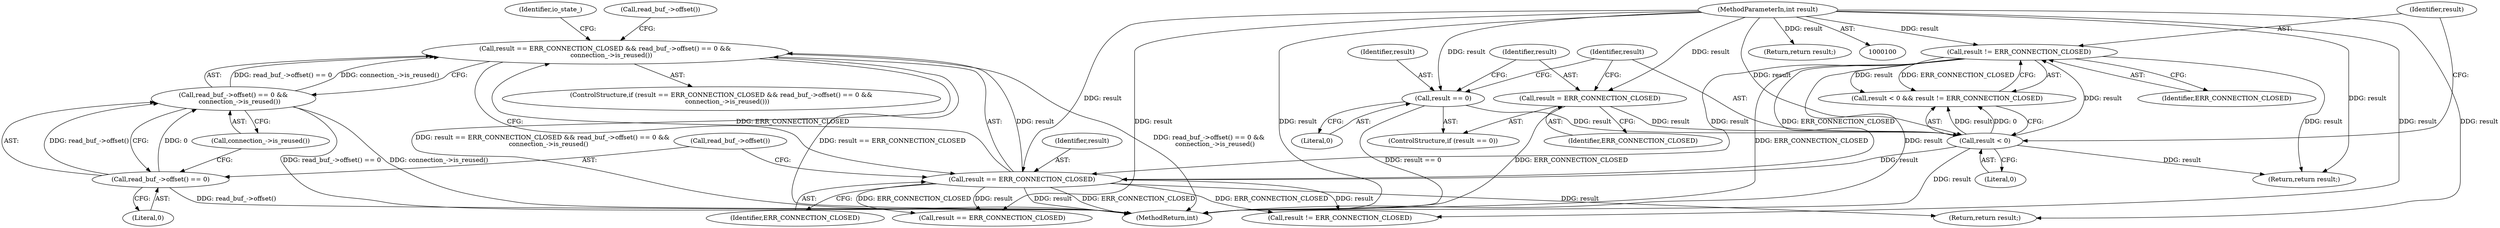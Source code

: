 digraph "0_Chrome_9c18dbcb79e5f700c453d1ac01fb6d8768e4844a@API" {
"1000125" [label="(Call,result == ERR_CONNECTION_CLOSED && read_buf_->offset() == 0 &&\n      connection_->is_reused())"];
"1000126" [label="(Call,result == ERR_CONNECTION_CLOSED)"];
"1000115" [label="(Call,result != ERR_CONNECTION_CLOSED)"];
"1000112" [label="(Call,result < 0)"];
"1000107" [label="(Call,result = ERR_CONNECTION_CLOSED)"];
"1000101" [label="(MethodParameterIn,int result)"];
"1000104" [label="(Call,result == 0)"];
"1000129" [label="(Call,read_buf_->offset() == 0 &&\n      connection_->is_reused())"];
"1000130" [label="(Call,read_buf_->offset() == 0)"];
"1000154" [label="(Call,result == ERR_CONNECTION_CLOSED)"];
"1000101" [label="(MethodParameterIn,int result)"];
"1000117" [label="(Identifier,ERR_CONNECTION_CLOSED)"];
"1000138" [label="(Return,return result;)"];
"1000105" [label="(Identifier,result)"];
"1000103" [label="(ControlStructure,if (result == 0))"];
"1000108" [label="(Identifier,result)"];
"1000115" [label="(Call,result != ERR_CONNECTION_CLOSED)"];
"1000136" [label="(Identifier,io_state_)"];
"1000129" [label="(Call,read_buf_->offset() == 0 &&\n      connection_->is_reused())"];
"1000113" [label="(Identifier,result)"];
"1000111" [label="(Call,result < 0 && result != ERR_CONNECTION_CLOSED)"];
"1000106" [label="(Literal,0)"];
"1000112" [label="(Call,result < 0)"];
"1000131" [label="(Call,read_buf_->offset())"];
"1000198" [label="(MethodReturn,int)"];
"1000133" [label="(Call,connection_->is_reused())"];
"1000107" [label="(Call,result = ERR_CONNECTION_CLOSED)"];
"1000145" [label="(Call,result != ERR_CONNECTION_CLOSED)"];
"1000122" [label="(Return,return result;)"];
"1000104" [label="(Call,result == 0)"];
"1000128" [label="(Identifier,ERR_CONNECTION_CLOSED)"];
"1000126" [label="(Call,result == ERR_CONNECTION_CLOSED)"];
"1000196" [label="(Return,return result;)"];
"1000125" [label="(Call,result == ERR_CONNECTION_CLOSED && read_buf_->offset() == 0 &&\n      connection_->is_reused())"];
"1000132" [label="(Literal,0)"];
"1000116" [label="(Identifier,result)"];
"1000127" [label="(Identifier,result)"];
"1000114" [label="(Literal,0)"];
"1000130" [label="(Call,read_buf_->offset() == 0)"];
"1000143" [label="(Call,read_buf_->offset())"];
"1000109" [label="(Identifier,ERR_CONNECTION_CLOSED)"];
"1000124" [label="(ControlStructure,if (result == ERR_CONNECTION_CLOSED && read_buf_->offset() == 0 &&\n      connection_->is_reused()))"];
"1000125" -> "1000124"  [label="AST: "];
"1000125" -> "1000126"  [label="CFG: "];
"1000125" -> "1000129"  [label="CFG: "];
"1000126" -> "1000125"  [label="AST: "];
"1000129" -> "1000125"  [label="AST: "];
"1000136" -> "1000125"  [label="CFG: "];
"1000143" -> "1000125"  [label="CFG: "];
"1000125" -> "1000198"  [label="DDG: result == ERR_CONNECTION_CLOSED && read_buf_->offset() == 0 &&\n      connection_->is_reused()"];
"1000125" -> "1000198"  [label="DDG: result == ERR_CONNECTION_CLOSED"];
"1000125" -> "1000198"  [label="DDG: read_buf_->offset() == 0 &&\n      connection_->is_reused()"];
"1000126" -> "1000125"  [label="DDG: result"];
"1000126" -> "1000125"  [label="DDG: ERR_CONNECTION_CLOSED"];
"1000129" -> "1000125"  [label="DDG: read_buf_->offset() == 0"];
"1000129" -> "1000125"  [label="DDG: connection_->is_reused()"];
"1000126" -> "1000128"  [label="CFG: "];
"1000127" -> "1000126"  [label="AST: "];
"1000128" -> "1000126"  [label="AST: "];
"1000131" -> "1000126"  [label="CFG: "];
"1000126" -> "1000198"  [label="DDG: result"];
"1000126" -> "1000198"  [label="DDG: ERR_CONNECTION_CLOSED"];
"1000115" -> "1000126"  [label="DDG: result"];
"1000115" -> "1000126"  [label="DDG: ERR_CONNECTION_CLOSED"];
"1000112" -> "1000126"  [label="DDG: result"];
"1000101" -> "1000126"  [label="DDG: result"];
"1000126" -> "1000138"  [label="DDG: result"];
"1000126" -> "1000145"  [label="DDG: result"];
"1000126" -> "1000145"  [label="DDG: ERR_CONNECTION_CLOSED"];
"1000126" -> "1000154"  [label="DDG: result"];
"1000126" -> "1000154"  [label="DDG: ERR_CONNECTION_CLOSED"];
"1000115" -> "1000111"  [label="AST: "];
"1000115" -> "1000117"  [label="CFG: "];
"1000116" -> "1000115"  [label="AST: "];
"1000117" -> "1000115"  [label="AST: "];
"1000111" -> "1000115"  [label="CFG: "];
"1000115" -> "1000198"  [label="DDG: ERR_CONNECTION_CLOSED"];
"1000115" -> "1000198"  [label="DDG: result"];
"1000115" -> "1000111"  [label="DDG: result"];
"1000115" -> "1000111"  [label="DDG: ERR_CONNECTION_CLOSED"];
"1000112" -> "1000115"  [label="DDG: result"];
"1000101" -> "1000115"  [label="DDG: result"];
"1000115" -> "1000122"  [label="DDG: result"];
"1000112" -> "1000111"  [label="AST: "];
"1000112" -> "1000114"  [label="CFG: "];
"1000113" -> "1000112"  [label="AST: "];
"1000114" -> "1000112"  [label="AST: "];
"1000116" -> "1000112"  [label="CFG: "];
"1000111" -> "1000112"  [label="CFG: "];
"1000112" -> "1000198"  [label="DDG: result"];
"1000112" -> "1000111"  [label="DDG: result"];
"1000112" -> "1000111"  [label="DDG: 0"];
"1000107" -> "1000112"  [label="DDG: result"];
"1000104" -> "1000112"  [label="DDG: result"];
"1000101" -> "1000112"  [label="DDG: result"];
"1000112" -> "1000122"  [label="DDG: result"];
"1000107" -> "1000103"  [label="AST: "];
"1000107" -> "1000109"  [label="CFG: "];
"1000108" -> "1000107"  [label="AST: "];
"1000109" -> "1000107"  [label="AST: "];
"1000113" -> "1000107"  [label="CFG: "];
"1000107" -> "1000198"  [label="DDG: ERR_CONNECTION_CLOSED"];
"1000101" -> "1000107"  [label="DDG: result"];
"1000101" -> "1000100"  [label="AST: "];
"1000101" -> "1000198"  [label="DDG: result"];
"1000101" -> "1000104"  [label="DDG: result"];
"1000101" -> "1000122"  [label="DDG: result"];
"1000101" -> "1000138"  [label="DDG: result"];
"1000101" -> "1000145"  [label="DDG: result"];
"1000101" -> "1000154"  [label="DDG: result"];
"1000101" -> "1000196"  [label="DDG: result"];
"1000104" -> "1000103"  [label="AST: "];
"1000104" -> "1000106"  [label="CFG: "];
"1000105" -> "1000104"  [label="AST: "];
"1000106" -> "1000104"  [label="AST: "];
"1000108" -> "1000104"  [label="CFG: "];
"1000113" -> "1000104"  [label="CFG: "];
"1000104" -> "1000198"  [label="DDG: result == 0"];
"1000129" -> "1000130"  [label="CFG: "];
"1000129" -> "1000133"  [label="CFG: "];
"1000130" -> "1000129"  [label="AST: "];
"1000133" -> "1000129"  [label="AST: "];
"1000129" -> "1000198"  [label="DDG: read_buf_->offset() == 0"];
"1000129" -> "1000198"  [label="DDG: connection_->is_reused()"];
"1000130" -> "1000129"  [label="DDG: read_buf_->offset()"];
"1000130" -> "1000129"  [label="DDG: 0"];
"1000130" -> "1000132"  [label="CFG: "];
"1000131" -> "1000130"  [label="AST: "];
"1000132" -> "1000130"  [label="AST: "];
"1000133" -> "1000130"  [label="CFG: "];
"1000130" -> "1000198"  [label="DDG: read_buf_->offset()"];
}
